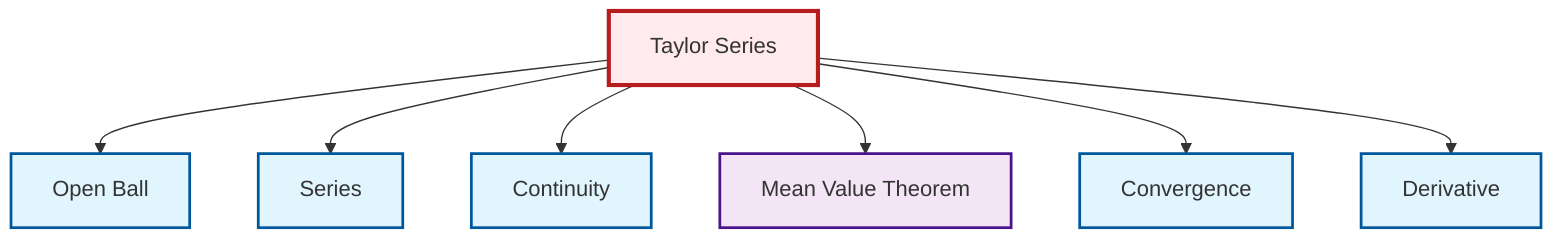 graph TD
    classDef definition fill:#e1f5fe,stroke:#01579b,stroke-width:2px
    classDef theorem fill:#f3e5f5,stroke:#4a148c,stroke-width:2px
    classDef axiom fill:#fff3e0,stroke:#e65100,stroke-width:2px
    classDef example fill:#e8f5e9,stroke:#1b5e20,stroke-width:2px
    classDef current fill:#ffebee,stroke:#b71c1c,stroke-width:3px
    def-convergence["Convergence"]:::definition
    def-derivative["Derivative"]:::definition
    thm-mean-value["Mean Value Theorem"]:::theorem
    thm-taylor-series["Taylor Series"]:::theorem
    def-series["Series"]:::definition
    def-open-ball["Open Ball"]:::definition
    def-continuity["Continuity"]:::definition
    thm-taylor-series --> def-open-ball
    thm-taylor-series --> def-series
    thm-taylor-series --> def-continuity
    thm-taylor-series --> thm-mean-value
    thm-taylor-series --> def-convergence
    thm-taylor-series --> def-derivative
    class thm-taylor-series current